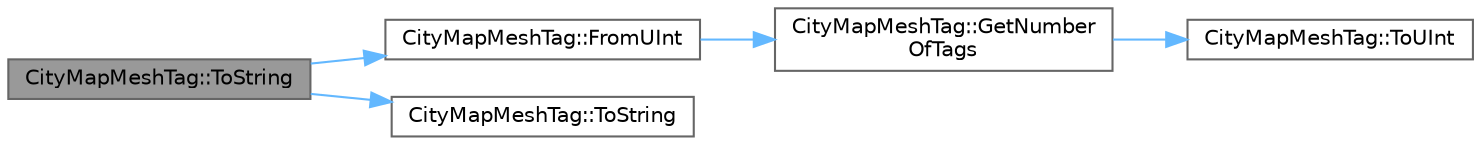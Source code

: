digraph "CityMapMeshTag::ToString"
{
 // INTERACTIVE_SVG=YES
 // LATEX_PDF_SIZE
  bgcolor="transparent";
  edge [fontname=Helvetica,fontsize=10,labelfontname=Helvetica,labelfontsize=10];
  node [fontname=Helvetica,fontsize=10,shape=box,height=0.2,width=0.4];
  rankdir="LR";
  Node1 [id="Node000001",label="CityMapMeshTag::ToString",height=0.2,width=0.4,color="gray40", fillcolor="grey60", style="filled", fontcolor="black",tooltip="Convert Value to ECityMapMeshTag and get its name as FString."];
  Node1 -> Node2 [id="edge1_Node000001_Node000002",color="steelblue1",style="solid",tooltip=" "];
  Node2 [id="Node000002",label="CityMapMeshTag::FromUInt",height=0.2,width=0.4,color="grey40", fillcolor="white", style="filled",URL="$d6/d33/classCityMapMeshTag.html#a6ed367e2730d152438d38ef15fe1fb5c",tooltip="Convert an unsigned integer to a ECityMapMeshTag."];
  Node2 -> Node3 [id="edge2_Node000002_Node000003",color="steelblue1",style="solid",tooltip=" "];
  Node3 [id="Node000003",label="CityMapMeshTag::GetNumber\lOfTags",height=0.2,width=0.4,color="grey40", fillcolor="white", style="filled",URL="$d6/d33/classCityMapMeshTag.html#a7466d877b3c82a695c664c0634f8bdeb",tooltip="Return the number of tags."];
  Node3 -> Node4 [id="edge3_Node000003_Node000004",color="steelblue1",style="solid",tooltip=" "];
  Node4 [id="Node000004",label="CityMapMeshTag::ToUInt",height=0.2,width=0.4,color="grey40", fillcolor="white", style="filled",URL="$d6/d33/classCityMapMeshTag.html#adff3a665d299485e5953eb382ade78f9",tooltip="Convert Tag to an unsigned integer type."];
  Node1 -> Node5 [id="edge4_Node000001_Node000005",color="steelblue1",style="solid",tooltip=" "];
  Node5 [id="Node000005",label="CityMapMeshTag::ToString",height=0.2,width=0.4,color="grey40", fillcolor="white", style="filled",URL="$d6/d33/classCityMapMeshTag.html#a8cedcb3f29363cfa5df176e09e1c0408",tooltip="Get Tag name as FString."];
}
